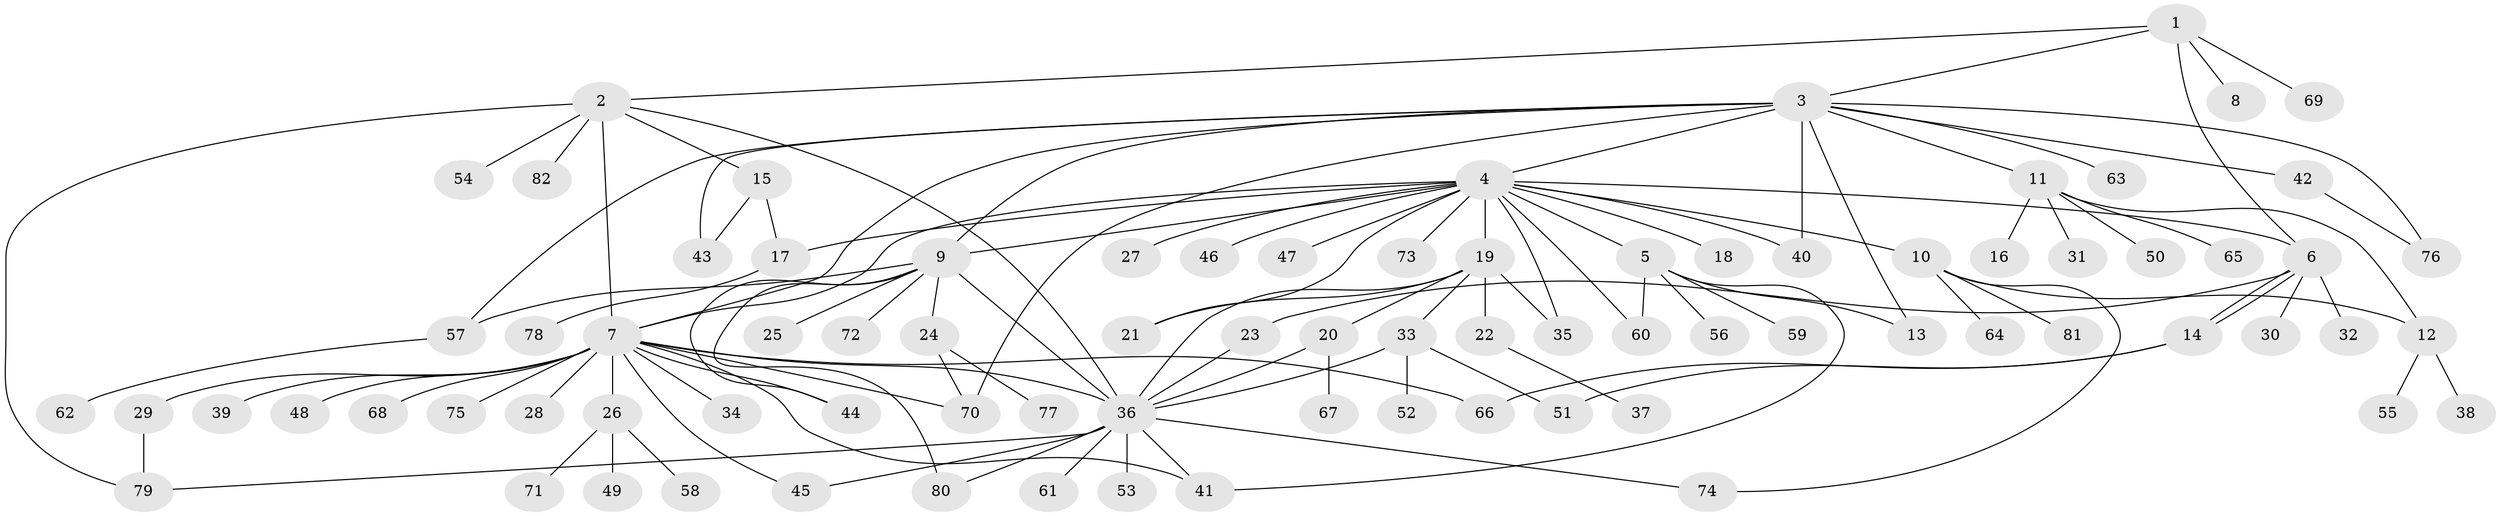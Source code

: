// coarse degree distribution, {5: 0.047619047619047616, 7: 0.031746031746031744, 10: 0.015873015873015872, 22: 0.015873015873015872, 15: 0.015873015873015872, 1: 0.5079365079365079, 4: 0.031746031746031744, 3: 0.07936507936507936, 2: 0.2222222222222222, 6: 0.015873015873015872, 13: 0.015873015873015872}
// Generated by graph-tools (version 1.1) at 2025/41/03/06/25 10:41:48]
// undirected, 82 vertices, 114 edges
graph export_dot {
graph [start="1"]
  node [color=gray90,style=filled];
  1;
  2;
  3;
  4;
  5;
  6;
  7;
  8;
  9;
  10;
  11;
  12;
  13;
  14;
  15;
  16;
  17;
  18;
  19;
  20;
  21;
  22;
  23;
  24;
  25;
  26;
  27;
  28;
  29;
  30;
  31;
  32;
  33;
  34;
  35;
  36;
  37;
  38;
  39;
  40;
  41;
  42;
  43;
  44;
  45;
  46;
  47;
  48;
  49;
  50;
  51;
  52;
  53;
  54;
  55;
  56;
  57;
  58;
  59;
  60;
  61;
  62;
  63;
  64;
  65;
  66;
  67;
  68;
  69;
  70;
  71;
  72;
  73;
  74;
  75;
  76;
  77;
  78;
  79;
  80;
  81;
  82;
  1 -- 2;
  1 -- 3;
  1 -- 6;
  1 -- 8;
  1 -- 69;
  2 -- 7;
  2 -- 15;
  2 -- 36;
  2 -- 54;
  2 -- 79;
  2 -- 82;
  3 -- 4;
  3 -- 7;
  3 -- 9;
  3 -- 11;
  3 -- 13;
  3 -- 40;
  3 -- 42;
  3 -- 43;
  3 -- 57;
  3 -- 63;
  3 -- 70;
  3 -- 76;
  4 -- 5;
  4 -- 6;
  4 -- 7;
  4 -- 9;
  4 -- 10;
  4 -- 17;
  4 -- 18;
  4 -- 19;
  4 -- 21;
  4 -- 27;
  4 -- 35;
  4 -- 40;
  4 -- 46;
  4 -- 47;
  4 -- 60;
  4 -- 73;
  5 -- 13;
  5 -- 41;
  5 -- 56;
  5 -- 59;
  5 -- 60;
  6 -- 14;
  6 -- 14;
  6 -- 23;
  6 -- 30;
  6 -- 32;
  7 -- 26;
  7 -- 28;
  7 -- 29;
  7 -- 34;
  7 -- 36;
  7 -- 39;
  7 -- 41;
  7 -- 44;
  7 -- 45;
  7 -- 48;
  7 -- 66;
  7 -- 68;
  7 -- 70;
  7 -- 75;
  9 -- 24;
  9 -- 25;
  9 -- 36;
  9 -- 44;
  9 -- 57;
  9 -- 72;
  9 -- 80;
  10 -- 12;
  10 -- 64;
  10 -- 74;
  10 -- 81;
  11 -- 12;
  11 -- 16;
  11 -- 31;
  11 -- 50;
  11 -- 65;
  12 -- 38;
  12 -- 55;
  14 -- 51;
  14 -- 66;
  15 -- 17;
  15 -- 43;
  17 -- 78;
  19 -- 20;
  19 -- 21;
  19 -- 22;
  19 -- 33;
  19 -- 35;
  19 -- 36;
  20 -- 36;
  20 -- 67;
  22 -- 37;
  23 -- 36;
  24 -- 70;
  24 -- 77;
  26 -- 49;
  26 -- 58;
  26 -- 71;
  29 -- 79;
  33 -- 36;
  33 -- 51;
  33 -- 52;
  36 -- 41;
  36 -- 45;
  36 -- 53;
  36 -- 61;
  36 -- 74;
  36 -- 79;
  36 -- 80;
  42 -- 76;
  57 -- 62;
}
